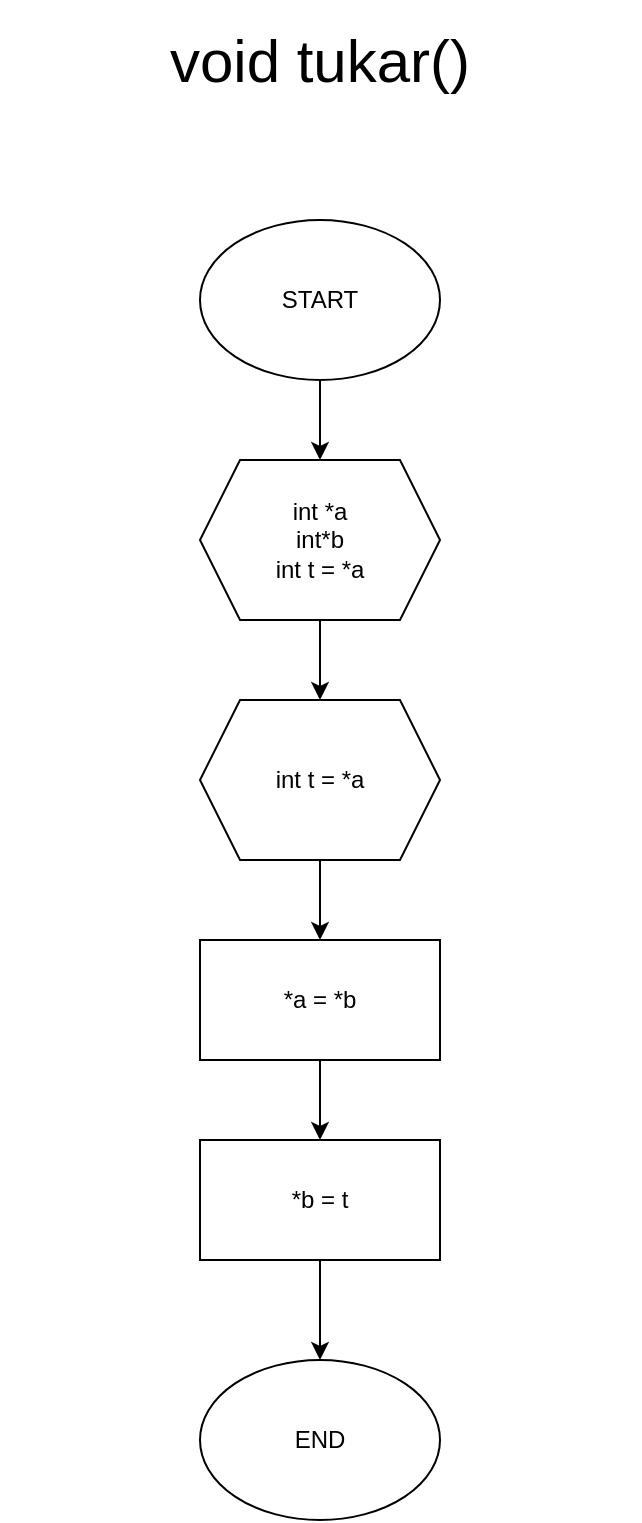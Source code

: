 <mxfile version="20.3.0" type="device"><diagram id="4zDHyoJnnQv2kBUeo53X" name="Halaman-1"><mxGraphModel dx="906" dy="905" grid="1" gridSize="10" guides="1" tooltips="1" connect="1" arrows="1" fold="1" page="1" pageScale="1" pageWidth="850" pageHeight="1100" math="0" shadow="0"><root><mxCell id="0"/><mxCell id="1" parent="0"/><mxCell id="mqXd0gzInlQijVsH0gYI-3" value="" style="edgeStyle=orthogonalEdgeStyle;rounded=0;orthogonalLoop=1;jettySize=auto;html=1;" parent="1" source="mqXd0gzInlQijVsH0gYI-1" target="mqXd0gzInlQijVsH0gYI-2" edge="1"><mxGeometry relative="1" as="geometry"/></mxCell><mxCell id="mqXd0gzInlQijVsH0gYI-1" value="START" style="ellipse;whiteSpace=wrap;html=1;" parent="1" vertex="1"><mxGeometry x="270" y="400" width="120" height="80" as="geometry"/></mxCell><mxCell id="mqXd0gzInlQijVsH0gYI-5" value="" style="edgeStyle=orthogonalEdgeStyle;rounded=0;orthogonalLoop=1;jettySize=auto;html=1;" parent="1" source="mqXd0gzInlQijVsH0gYI-2" target="mqXd0gzInlQijVsH0gYI-4" edge="1"><mxGeometry relative="1" as="geometry"/></mxCell><mxCell id="mqXd0gzInlQijVsH0gYI-2" value="int *a&lt;br&gt;int*b&lt;br&gt;int t = *a" style="shape=hexagon;perimeter=hexagonPerimeter2;whiteSpace=wrap;html=1;fixedSize=1;" parent="1" vertex="1"><mxGeometry x="270" y="520" width="120" height="80" as="geometry"/></mxCell><mxCell id="mqXd0gzInlQijVsH0gYI-9" value="" style="edgeStyle=orthogonalEdgeStyle;rounded=0;orthogonalLoop=1;jettySize=auto;html=1;" parent="1" source="mqXd0gzInlQijVsH0gYI-4" target="mqXd0gzInlQijVsH0gYI-8" edge="1"><mxGeometry relative="1" as="geometry"/></mxCell><mxCell id="mqXd0gzInlQijVsH0gYI-4" value="int t = *a" style="shape=hexagon;perimeter=hexagonPerimeter2;whiteSpace=wrap;html=1;fixedSize=1;" parent="1" vertex="1"><mxGeometry x="270" y="640" width="120" height="80" as="geometry"/></mxCell><mxCell id="mqXd0gzInlQijVsH0gYI-11" value="" style="edgeStyle=orthogonalEdgeStyle;rounded=0;orthogonalLoop=1;jettySize=auto;html=1;" parent="1" source="mqXd0gzInlQijVsH0gYI-8" target="mqXd0gzInlQijVsH0gYI-10" edge="1"><mxGeometry relative="1" as="geometry"/></mxCell><mxCell id="mqXd0gzInlQijVsH0gYI-8" value="*a = *b" style="whiteSpace=wrap;html=1;" parent="1" vertex="1"><mxGeometry x="270" y="760" width="120" height="60" as="geometry"/></mxCell><mxCell id="mqXd0gzInlQijVsH0gYI-13" value="" style="edgeStyle=orthogonalEdgeStyle;rounded=0;orthogonalLoop=1;jettySize=auto;html=1;" parent="1" source="mqXd0gzInlQijVsH0gYI-10" target="mqXd0gzInlQijVsH0gYI-12" edge="1"><mxGeometry relative="1" as="geometry"/></mxCell><mxCell id="mqXd0gzInlQijVsH0gYI-10" value="*b = t" style="whiteSpace=wrap;html=1;" parent="1" vertex="1"><mxGeometry x="270" y="860" width="120" height="60" as="geometry"/></mxCell><mxCell id="mqXd0gzInlQijVsH0gYI-12" value="END" style="ellipse;whiteSpace=wrap;html=1;" parent="1" vertex="1"><mxGeometry x="270" y="970" width="120" height="80" as="geometry"/></mxCell><mxCell id="mqXd0gzInlQijVsH0gYI-15" value="&lt;span style=&quot;font-size: 30px;&quot;&gt;void tukar()&lt;/span&gt;" style="text;html=1;strokeColor=none;fillColor=none;align=center;verticalAlign=middle;whiteSpace=wrap;rounded=0;" parent="1" vertex="1"><mxGeometry x="170" y="290" width="320" height="60" as="geometry"/></mxCell></root></mxGraphModel></diagram></mxfile>